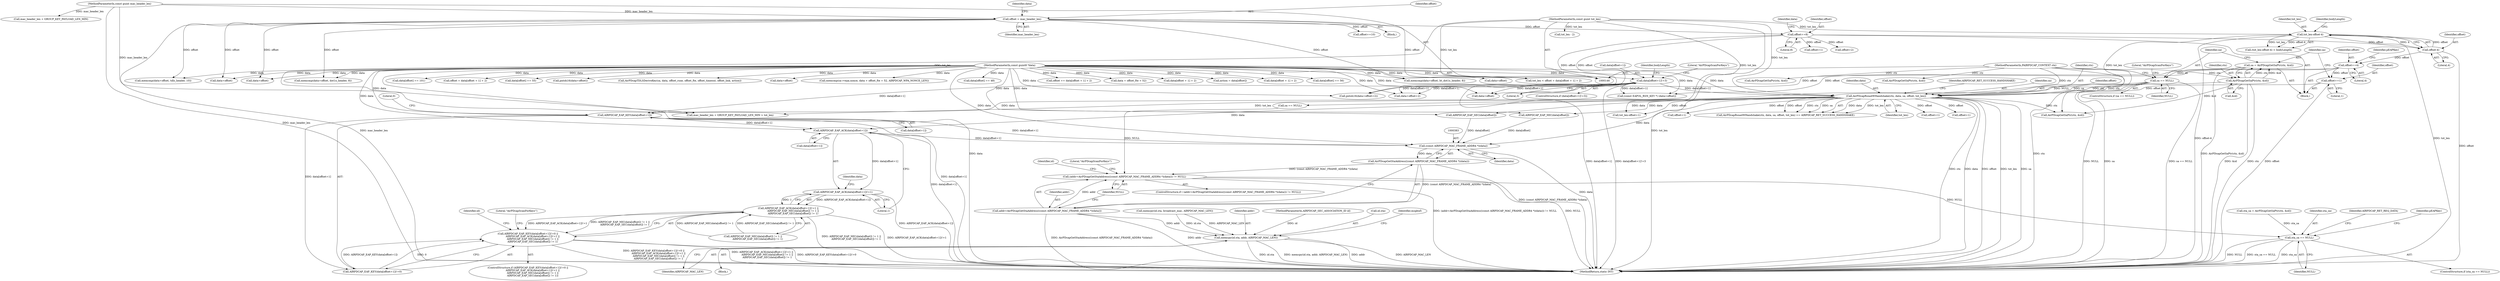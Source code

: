 digraph "0_wireshark_9b0b20b8d5f8c9f7839d58ff6c5900f7e19283b4@array" {
"1000331" [label="(Call,AIRPDCAP_EAP_ACK(data[offset+1]))"];
"1000297" [label="(Call,AirPDcapRsna4WHandshake(ctx, data, sa, offset, tot_len))"];
"1000280" [label="(Call,AirPDcapGetSaPtr(ctx, &id))"];
"1000147" [label="(MethodParameterIn,PAIRPDCAP_CONTEXT ctx)"];
"1000204" [label="(Call,data[offset+1]!=3)"];
"1000148" [label="(MethodParameterIn,const guint8 *data)"];
"1000285" [label="(Call,sa == NULL)"];
"1000278" [label="(Call,sa = AirPDcapGetSaPtr(ctx, &id))"];
"1000275" [label="(Call,offset+=1)"];
"1000246" [label="(Call,offset+=4)"];
"1000231" [label="(Call,offset-4)"];
"1000200" [label="(Call,offset+=8)"];
"1000174" [label="(Call,offset = mac_header_len)"];
"1000149" [label="(MethodParameterIn,const guint mac_header_len)"];
"1000229" [label="(Call,tot_len-offset-4)"];
"1000150" [label="(MethodParameterIn,const guint tot_len)"];
"1000322" [label="(Call,AIRPDCAP_EAP_KEY(data[offset+1]))"];
"1000330" [label="(Call,AIRPDCAP_EAP_ACK(data[offset+1])!=1)"];
"1000329" [label="(Call,AIRPDCAP_EAP_ACK(data[offset+1])!=1 ||\n            AIRPDCAP_EAP_MIC(data[offset]) != 1 ||\n            AIRPDCAP_EAP_SEC(data[offset]) != 1)"];
"1000320" [label="(Call,AIRPDCAP_EAP_KEY(data[offset+1])!=0 ||\n            AIRPDCAP_EAP_ACK(data[offset+1])!=1 ||\n            AIRPDCAP_EAP_MIC(data[offset]) != 1 ||\n            AIRPDCAP_EAP_SEC(data[offset]) != 1)"];
"1000382" [label="(Call,(const AIRPDCAP_MAC_FRAME_ADDR4 *)(data))"];
"1000381" [label="(Call,AirPDcapGetStaAddress((const AIRPDCAP_MAC_FRAME_ADDR4 *)(data)))"];
"1000378" [label="(Call,(addr=AirPDcapGetStaAddress((const AIRPDCAP_MAC_FRAME_ADDR4 *)(data))) != NULL)"];
"1000446" [label="(Call,sta_sa == NULL)"];
"1000379" [label="(Call,addr=AirPDcapGetStaAddress((const AIRPDCAP_MAC_FRAME_ADDR4 *)(data)))"];
"1000387" [label="(Call,memcpy(id.sta, addr, AIRPDCAP_MAC_LEN))"];
"1000233" [label="(Literal,4)"];
"1000276" [label="(Identifier,offset)"];
"1000182" [label="(Identifier,data)"];
"1000221" [label="(Call,data+offset+2)"];
"1000556" [label="(Call,data[offset] == 48)"];
"1000441" [label="(Call,AirPDcapGetSaPtr(ctx, &id))"];
"1000204" [label="(Call,data[offset+1]!=3)"];
"1000599" [label="(Call,tot_len < offset + data[offset + 1] + 2)"];
"1000287" [label="(Identifier,NULL)"];
"1000463" [label="(Call,tot_len-offset+1)"];
"1000248" [label="(Literal,4)"];
"1000297" [label="(Call,AirPDcapRsna4WHandshake(ctx, data, sa, offset, tot_len))"];
"1000195" [label="(Block,)"];
"1000338" [label="(Call,AIRPDCAP_EAP_MIC(data[offset]) != 1 ||\n            AIRPDCAP_EAP_SEC(data[offset]) != 1)"];
"1000385" [label="(Identifier,NULL)"];
"1000386" [label="(Block,)"];
"1000337" [label="(Literal,1)"];
"1000205" [label="(Call,data[offset+1])"];
"1000280" [label="(Call,AirPDcapGetSaPtr(ctx, &id))"];
"1000321" [label="(Call,AIRPDCAP_EAP_KEY(data[offset+1])!=0)"];
"1000175" [label="(Identifier,offset)"];
"1000445" [label="(ControlStructure,if (sta_sa == NULL))"];
"1000231" [label="(Call,offset-4)"];
"1000301" [label="(Identifier,offset)"];
"1000219" [label="(Identifier,bodyLength)"];
"1000451" [label="(Identifier,AIRPDCAP_RET_REQ_DATA)"];
"1000330" [label="(Call,AIRPDCAP_EAP_ACK(data[offset+1])!=1)"];
"1000454" [label="(Identifier,pEAPKey)"];
"1000784" [label="(MethodReturn,static INT)"];
"1000392" [label="(Identifier,AIRPDCAP_MAC_LEN)"];
"1000613" [label="(Call,offset += data[offset + 1] + 2)"];
"1000230" [label="(Identifier,tot_len)"];
"1000382" [label="(Call,(const AIRPDCAP_MAC_FRAME_ADDR4 *)(data))"];
"1000148" [label="(MethodParameterIn,const guint8 *data)"];
"1000206" [label="(Identifier,data)"];
"1000334" [label="(Call,offset+1)"];
"1000281" [label="(Identifier,ctx)"];
"1000371" [label="(Call,sa == NULL)"];
"1000200" [label="(Call,offset+=8)"];
"1000150" [label="(MethodParameterIn,const guint tot_len)"];
"1000189" [label="(Call,data+offset)"];
"1000279" [label="(Identifier,sa)"];
"1000296" [label="(Call,AirPDcapRsna4WHandshake(ctx, data, sa, offset, tot_len) == AIRPDCAP_RET_SUCCESS_HANDSHAKE)"];
"1000229" [label="(Call,tot_len-offset-4)"];
"1000379" [label="(Call,addr=AirPDcapGetStaAddress((const AIRPDCAP_MAC_FRAME_ADDR4 *)(data)))"];
"1000725" [label="(Call,data + offset_fte + 52)"];
"1000201" [label="(Identifier,offset)"];
"1000213" [label="(Literal,\"AirPDcapScanForKeys\")"];
"1000250" [label="(Identifier,pEAPKey)"];
"1000253" [label="(Call,data+offset)"];
"1000298" [label="(Identifier,ctx)"];
"1000282" [label="(Call,&id)"];
"1000353" [label="(Literal,\"AirPDcapScanForKeys\")"];
"1000210" [label="(Literal,3)"];
"1000439" [label="(Call,sta_sa = AirPDcapGetSaPtr(ctx, &id))"];
"1000615" [label="(Call,data[offset + 1] + 2)"];
"1000299" [label="(Identifier,data)"];
"1000302" [label="(Identifier,tot_len)"];
"1000234" [label="(Identifier,bodyLength)"];
"1000506" [label="(Call,action = data[offset])"];
"1000551" [label="(Call,tot_len - 2)"];
"1000277" [label="(Literal,1)"];
"1000151" [label="(MethodParameterIn,AIRPDCAP_SEC_ASSOCIATION_ID id)"];
"1000387" [label="(Call,memcpy(id.sta, addr, AIRPDCAP_MAC_LEN))"];
"1000603" [label="(Call,data[offset + 1] + 2)"];
"1000220" [label="(Call,pntoh16(data+offset+2))"];
"1000578" [label="(Call,data[offset] == 56)"];
"1000589" [label="(Call,data[offset] == 101)"];
"1000188" [label="(Call,memcmp(data+offset, bt_dot1x_header, 8))"];
"1000319" [label="(ControlStructure,if (AIRPDCAP_EAP_KEY(data[offset+1])!=0 ||\n            AIRPDCAP_EAP_ACK(data[offset+1])!=1 ||\n            AIRPDCAP_EAP_MIC(data[offset]) != 1 ||\n            AIRPDCAP_EAP_SEC(data[offset]) != 1))"];
"1000228" [label="(Call,(tot_len-offset-4) < bodyLength)"];
"1000176" [label="(Identifier,mac_header_len)"];
"1000203" [label="(ControlStructure,if (data[offset+1]!=3))"];
"1000180" [label="(Call,memcmp(data+offset, dot1x_header, 8))"];
"1000378" [label="(Call,(addr=AirPDcapGetStaAddress((const AIRPDCAP_MAC_FRAME_ADDR4 *)(data))) != NULL)"];
"1000223" [label="(Call,offset+2)"];
"1000601" [label="(Call,offset + data[offset + 1] + 2)"];
"1000465" [label="(Call,offset+1)"];
"1000202" [label="(Literal,8)"];
"1000389" [label="(Identifier,id)"];
"1000207" [label="(Call,offset+1)"];
"1000331" [label="(Call,AIRPDCAP_EAP_ACK(data[offset+1]))"];
"1000346" [label="(Call,AIRPDCAP_EAP_SEC(data[offset]))"];
"1000381" [label="(Call,AirPDcapGetStaAddress((const AIRPDCAP_MAC_FRAME_ADDR4 *)(data)))"];
"1000275" [label="(Call,offset+=1)"];
"1000380" [label="(Identifier,addr)"];
"1000320" [label="(Call,AIRPDCAP_EAP_KEY(data[offset+1])!=0 ||\n            AIRPDCAP_EAP_ACK(data[offset+1])!=1 ||\n            AIRPDCAP_EAP_MIC(data[offset]) != 1 ||\n            AIRPDCAP_EAP_SEC(data[offset]) != 1)"];
"1000503" [label="(Call,offset+=10)"];
"1000329" [label="(Call,AIRPDCAP_EAP_ACK(data[offset+1])!=1 ||\n            AIRPDCAP_EAP_MIC(data[offset]) != 1 ||\n            AIRPDCAP_EAP_SEC(data[offset]) != 1)"];
"1000434" [label="(Literal,\"AirPDcapScanForKeys\")"];
"1000388" [label="(Call,id.sta)"];
"1000471" [label="(Call,memcmp(data+offset, tdls_header, 10))"];
"1000181" [label="(Call,data+offset)"];
"1000251" [label="(Call,(const EAPOL_RSN_KEY *) (data+offset))"];
"1000394" [label="(Identifier,msgbuf)"];
"1000358" [label="(Call,memcpy(id.sta, broadcast_mac, AIRPDCAP_MAC_LEN))"];
"1000303" [label="(Identifier,AIRPDCAP_RET_SUCCESS_HANDSHAKE)"];
"1000567" [label="(Call,data[offset] == 55)"];
"1000530" [label="(Call,pntoh16(data+offset))"];
"1000307" [label="(Call,mac_header_len + GROUP_KEY_PAYLOAD_LEN_MIN > tot_len)"];
"1000342" [label="(Identifier,data)"];
"1000760" [label="(Call,AirPDcapTDLSDeriveKey(sa, data, offset_rsne, offset_fte, offset_timeout, offset_link, action))"];
"1000149" [label="(MethodParameterIn,const guint mac_header_len)"];
"1000366" [label="(Call,AirPDcapGetSaPtr(ctx, &id))"];
"1000278" [label="(Call,sa = AirPDcapGetSaPtr(ctx, &id))"];
"1000322" [label="(Call,AIRPDCAP_EAP_KEY(data[offset+1]))"];
"1000152" [label="(Block,)"];
"1000446" [label="(Call,sta_sa == NULL)"];
"1000284" [label="(ControlStructure,if (sa == NULL))"];
"1000447" [label="(Identifier,sta_sa)"];
"1000174" [label="(Call,offset = mac_header_len)"];
"1000308" [label="(Call,mac_header_len + GROUP_KEY_PAYLOAD_LEN_MIN)"];
"1000377" [label="(ControlStructure,if ( (addr=AirPDcapGetStaAddress((const AIRPDCAP_MAC_FRAME_ADDR4 *)(data))) != NULL))"];
"1000246" [label="(Call,offset+=4)"];
"1000472" [label="(Call,data+offset)"];
"1000340" [label="(Call,AIRPDCAP_EAP_MIC(data[offset]))"];
"1000531" [label="(Call,data+offset)"];
"1000391" [label="(Identifier,addr)"];
"1000290" [label="(Literal,\"AirPDcapScanForKeys\")"];
"1000247" [label="(Identifier,offset)"];
"1000328" [label="(Literal,0)"];
"1000323" [label="(Call,data[offset+1])"];
"1000286" [label="(Identifier,sa)"];
"1000232" [label="(Identifier,offset)"];
"1000360" [label="(Identifier,id)"];
"1000285" [label="(Call,sa == NULL)"];
"1000719" [label="(Call,memcmp(sa->wpa.nonce, data + offset_fte + 52, AIRPDCAP_WPA_NONCE_LEN))"];
"1000300" [label="(Identifier,sa)"];
"1000701" [label="(Call,AirPDcapGetSaPtr(ctx, &id))"];
"1000448" [label="(Identifier,NULL)"];
"1000332" [label="(Call,data[offset+1])"];
"1000384" [label="(Identifier,data)"];
"1000325" [label="(Call,offset+1)"];
"1000147" [label="(MethodParameterIn,PAIRPDCAP_CONTEXT ctx)"];
"1000331" -> "1000330"  [label="AST: "];
"1000331" -> "1000332"  [label="CFG: "];
"1000332" -> "1000331"  [label="AST: "];
"1000337" -> "1000331"  [label="CFG: "];
"1000331" -> "1000784"  [label="DDG: data[offset+1]"];
"1000331" -> "1000330"  [label="DDG: data[offset+1]"];
"1000297" -> "1000331"  [label="DDG: data"];
"1000322" -> "1000331"  [label="DDG: data[offset+1]"];
"1000148" -> "1000331"  [label="DDG: data"];
"1000331" -> "1000382"  [label="DDG: data[offset+1]"];
"1000297" -> "1000296"  [label="AST: "];
"1000297" -> "1000302"  [label="CFG: "];
"1000298" -> "1000297"  [label="AST: "];
"1000299" -> "1000297"  [label="AST: "];
"1000300" -> "1000297"  [label="AST: "];
"1000301" -> "1000297"  [label="AST: "];
"1000302" -> "1000297"  [label="AST: "];
"1000303" -> "1000297"  [label="CFG: "];
"1000297" -> "1000784"  [label="DDG: ctx"];
"1000297" -> "1000784"  [label="DDG: data"];
"1000297" -> "1000784"  [label="DDG: offset"];
"1000297" -> "1000784"  [label="DDG: tot_len"];
"1000297" -> "1000784"  [label="DDG: sa"];
"1000297" -> "1000296"  [label="DDG: data"];
"1000297" -> "1000296"  [label="DDG: tot_len"];
"1000297" -> "1000296"  [label="DDG: offset"];
"1000297" -> "1000296"  [label="DDG: ctx"];
"1000297" -> "1000296"  [label="DDG: sa"];
"1000280" -> "1000297"  [label="DDG: ctx"];
"1000147" -> "1000297"  [label="DDG: ctx"];
"1000204" -> "1000297"  [label="DDG: data[offset+1]"];
"1000148" -> "1000297"  [label="DDG: data"];
"1000285" -> "1000297"  [label="DDG: sa"];
"1000275" -> "1000297"  [label="DDG: offset"];
"1000229" -> "1000297"  [label="DDG: tot_len"];
"1000150" -> "1000297"  [label="DDG: tot_len"];
"1000297" -> "1000307"  [label="DDG: tot_len"];
"1000297" -> "1000322"  [label="DDG: data"];
"1000297" -> "1000325"  [label="DDG: offset"];
"1000297" -> "1000334"  [label="DDG: offset"];
"1000297" -> "1000340"  [label="DDG: data"];
"1000297" -> "1000346"  [label="DDG: data"];
"1000297" -> "1000366"  [label="DDG: ctx"];
"1000297" -> "1000382"  [label="DDG: data"];
"1000297" -> "1000463"  [label="DDG: offset"];
"1000297" -> "1000465"  [label="DDG: offset"];
"1000280" -> "1000278"  [label="AST: "];
"1000280" -> "1000282"  [label="CFG: "];
"1000281" -> "1000280"  [label="AST: "];
"1000282" -> "1000280"  [label="AST: "];
"1000278" -> "1000280"  [label="CFG: "];
"1000280" -> "1000784"  [label="DDG: &id"];
"1000280" -> "1000784"  [label="DDG: ctx"];
"1000280" -> "1000278"  [label="DDG: ctx"];
"1000280" -> "1000278"  [label="DDG: &id"];
"1000147" -> "1000280"  [label="DDG: ctx"];
"1000280" -> "1000366"  [label="DDG: &id"];
"1000147" -> "1000146"  [label="AST: "];
"1000147" -> "1000784"  [label="DDG: ctx"];
"1000147" -> "1000366"  [label="DDG: ctx"];
"1000147" -> "1000441"  [label="DDG: ctx"];
"1000147" -> "1000701"  [label="DDG: ctx"];
"1000204" -> "1000203"  [label="AST: "];
"1000204" -> "1000210"  [label="CFG: "];
"1000205" -> "1000204"  [label="AST: "];
"1000210" -> "1000204"  [label="AST: "];
"1000213" -> "1000204"  [label="CFG: "];
"1000219" -> "1000204"  [label="CFG: "];
"1000204" -> "1000784"  [label="DDG: data[offset+1]"];
"1000204" -> "1000784"  [label="DDG: data[offset+1]!=3"];
"1000148" -> "1000204"  [label="DDG: data"];
"1000204" -> "1000220"  [label="DDG: data[offset+1]"];
"1000204" -> "1000221"  [label="DDG: data[offset+1]"];
"1000204" -> "1000251"  [label="DDG: data[offset+1]"];
"1000204" -> "1000253"  [label="DDG: data[offset+1]"];
"1000204" -> "1000322"  [label="DDG: data[offset+1]"];
"1000148" -> "1000146"  [label="AST: "];
"1000148" -> "1000784"  [label="DDG: data"];
"1000148" -> "1000180"  [label="DDG: data"];
"1000148" -> "1000181"  [label="DDG: data"];
"1000148" -> "1000188"  [label="DDG: data"];
"1000148" -> "1000189"  [label="DDG: data"];
"1000148" -> "1000220"  [label="DDG: data"];
"1000148" -> "1000221"  [label="DDG: data"];
"1000148" -> "1000251"  [label="DDG: data"];
"1000148" -> "1000253"  [label="DDG: data"];
"1000148" -> "1000322"  [label="DDG: data"];
"1000148" -> "1000340"  [label="DDG: data"];
"1000148" -> "1000346"  [label="DDG: data"];
"1000148" -> "1000382"  [label="DDG: data"];
"1000148" -> "1000471"  [label="DDG: data"];
"1000148" -> "1000472"  [label="DDG: data"];
"1000148" -> "1000506"  [label="DDG: data"];
"1000148" -> "1000530"  [label="DDG: data"];
"1000148" -> "1000531"  [label="DDG: data"];
"1000148" -> "1000556"  [label="DDG: data"];
"1000148" -> "1000567"  [label="DDG: data"];
"1000148" -> "1000578"  [label="DDG: data"];
"1000148" -> "1000589"  [label="DDG: data"];
"1000148" -> "1000599"  [label="DDG: data"];
"1000148" -> "1000601"  [label="DDG: data"];
"1000148" -> "1000603"  [label="DDG: data"];
"1000148" -> "1000613"  [label="DDG: data"];
"1000148" -> "1000615"  [label="DDG: data"];
"1000148" -> "1000719"  [label="DDG: data"];
"1000148" -> "1000725"  [label="DDG: data"];
"1000148" -> "1000760"  [label="DDG: data"];
"1000285" -> "1000284"  [label="AST: "];
"1000285" -> "1000287"  [label="CFG: "];
"1000286" -> "1000285"  [label="AST: "];
"1000287" -> "1000285"  [label="AST: "];
"1000290" -> "1000285"  [label="CFG: "];
"1000298" -> "1000285"  [label="CFG: "];
"1000285" -> "1000784"  [label="DDG: sa"];
"1000285" -> "1000784"  [label="DDG: sa == NULL"];
"1000285" -> "1000784"  [label="DDG: NULL"];
"1000278" -> "1000285"  [label="DDG: sa"];
"1000285" -> "1000371"  [label="DDG: NULL"];
"1000278" -> "1000195"  [label="AST: "];
"1000279" -> "1000278"  [label="AST: "];
"1000286" -> "1000278"  [label="CFG: "];
"1000278" -> "1000784"  [label="DDG: AirPDcapGetSaPtr(ctx, &id)"];
"1000275" -> "1000195"  [label="AST: "];
"1000275" -> "1000277"  [label="CFG: "];
"1000276" -> "1000275"  [label="AST: "];
"1000277" -> "1000275"  [label="AST: "];
"1000279" -> "1000275"  [label="CFG: "];
"1000275" -> "1000784"  [label="DDG: offset"];
"1000246" -> "1000275"  [label="DDG: offset"];
"1000246" -> "1000195"  [label="AST: "];
"1000246" -> "1000248"  [label="CFG: "];
"1000247" -> "1000246"  [label="AST: "];
"1000248" -> "1000246"  [label="AST: "];
"1000250" -> "1000246"  [label="CFG: "];
"1000231" -> "1000246"  [label="DDG: offset"];
"1000246" -> "1000251"  [label="DDG: offset"];
"1000246" -> "1000253"  [label="DDG: offset"];
"1000231" -> "1000229"  [label="AST: "];
"1000231" -> "1000233"  [label="CFG: "];
"1000232" -> "1000231"  [label="AST: "];
"1000233" -> "1000231"  [label="AST: "];
"1000229" -> "1000231"  [label="CFG: "];
"1000231" -> "1000784"  [label="DDG: offset"];
"1000231" -> "1000229"  [label="DDG: offset"];
"1000231" -> "1000229"  [label="DDG: 4"];
"1000200" -> "1000231"  [label="DDG: offset"];
"1000200" -> "1000195"  [label="AST: "];
"1000200" -> "1000202"  [label="CFG: "];
"1000201" -> "1000200"  [label="AST: "];
"1000202" -> "1000200"  [label="AST: "];
"1000206" -> "1000200"  [label="CFG: "];
"1000174" -> "1000200"  [label="DDG: offset"];
"1000200" -> "1000207"  [label="DDG: offset"];
"1000200" -> "1000220"  [label="DDG: offset"];
"1000200" -> "1000221"  [label="DDG: offset"];
"1000200" -> "1000223"  [label="DDG: offset"];
"1000174" -> "1000152"  [label="AST: "];
"1000174" -> "1000176"  [label="CFG: "];
"1000175" -> "1000174"  [label="AST: "];
"1000176" -> "1000174"  [label="AST: "];
"1000182" -> "1000174"  [label="CFG: "];
"1000174" -> "1000784"  [label="DDG: mac_header_len"];
"1000149" -> "1000174"  [label="DDG: mac_header_len"];
"1000174" -> "1000180"  [label="DDG: offset"];
"1000174" -> "1000181"  [label="DDG: offset"];
"1000174" -> "1000188"  [label="DDG: offset"];
"1000174" -> "1000189"  [label="DDG: offset"];
"1000174" -> "1000471"  [label="DDG: offset"];
"1000174" -> "1000472"  [label="DDG: offset"];
"1000174" -> "1000503"  [label="DDG: offset"];
"1000149" -> "1000146"  [label="AST: "];
"1000149" -> "1000784"  [label="DDG: mac_header_len"];
"1000149" -> "1000307"  [label="DDG: mac_header_len"];
"1000149" -> "1000308"  [label="DDG: mac_header_len"];
"1000229" -> "1000228"  [label="AST: "];
"1000230" -> "1000229"  [label="AST: "];
"1000234" -> "1000229"  [label="CFG: "];
"1000229" -> "1000784"  [label="DDG: offset-4"];
"1000229" -> "1000784"  [label="DDG: tot_len"];
"1000229" -> "1000228"  [label="DDG: tot_len"];
"1000229" -> "1000228"  [label="DDG: offset-4"];
"1000150" -> "1000229"  [label="DDG: tot_len"];
"1000150" -> "1000146"  [label="AST: "];
"1000150" -> "1000784"  [label="DDG: tot_len"];
"1000150" -> "1000307"  [label="DDG: tot_len"];
"1000150" -> "1000463"  [label="DDG: tot_len"];
"1000150" -> "1000551"  [label="DDG: tot_len"];
"1000150" -> "1000599"  [label="DDG: tot_len"];
"1000322" -> "1000321"  [label="AST: "];
"1000322" -> "1000323"  [label="CFG: "];
"1000323" -> "1000322"  [label="AST: "];
"1000328" -> "1000322"  [label="CFG: "];
"1000322" -> "1000784"  [label="DDG: data[offset+1]"];
"1000322" -> "1000321"  [label="DDG: data[offset+1]"];
"1000322" -> "1000382"  [label="DDG: data[offset+1]"];
"1000330" -> "1000329"  [label="AST: "];
"1000330" -> "1000337"  [label="CFG: "];
"1000337" -> "1000330"  [label="AST: "];
"1000342" -> "1000330"  [label="CFG: "];
"1000329" -> "1000330"  [label="CFG: "];
"1000330" -> "1000784"  [label="DDG: AIRPDCAP_EAP_ACK(data[offset+1])"];
"1000330" -> "1000329"  [label="DDG: AIRPDCAP_EAP_ACK(data[offset+1])"];
"1000330" -> "1000329"  [label="DDG: 1"];
"1000329" -> "1000320"  [label="AST: "];
"1000329" -> "1000338"  [label="CFG: "];
"1000338" -> "1000329"  [label="AST: "];
"1000320" -> "1000329"  [label="CFG: "];
"1000329" -> "1000784"  [label="DDG: AIRPDCAP_EAP_MIC(data[offset]) != 1 ||\n            AIRPDCAP_EAP_SEC(data[offset]) != 1"];
"1000329" -> "1000784"  [label="DDG: AIRPDCAP_EAP_ACK(data[offset+1])!=1"];
"1000329" -> "1000320"  [label="DDG: AIRPDCAP_EAP_ACK(data[offset+1])!=1"];
"1000329" -> "1000320"  [label="DDG: AIRPDCAP_EAP_MIC(data[offset]) != 1 ||\n            AIRPDCAP_EAP_SEC(data[offset]) != 1"];
"1000338" -> "1000329"  [label="DDG: AIRPDCAP_EAP_MIC(data[offset]) != 1"];
"1000338" -> "1000329"  [label="DDG: AIRPDCAP_EAP_SEC(data[offset]) != 1"];
"1000320" -> "1000319"  [label="AST: "];
"1000320" -> "1000321"  [label="CFG: "];
"1000321" -> "1000320"  [label="AST: "];
"1000353" -> "1000320"  [label="CFG: "];
"1000360" -> "1000320"  [label="CFG: "];
"1000320" -> "1000784"  [label="DDG: AIRPDCAP_EAP_ACK(data[offset+1])!=1 ||\n            AIRPDCAP_EAP_MIC(data[offset]) != 1 ||\n            AIRPDCAP_EAP_SEC(data[offset]) != 1"];
"1000320" -> "1000784"  [label="DDG: AIRPDCAP_EAP_KEY(data[offset+1])!=0"];
"1000320" -> "1000784"  [label="DDG: AIRPDCAP_EAP_KEY(data[offset+1])!=0 ||\n            AIRPDCAP_EAP_ACK(data[offset+1])!=1 ||\n            AIRPDCAP_EAP_MIC(data[offset]) != 1 ||\n            AIRPDCAP_EAP_SEC(data[offset]) != 1"];
"1000321" -> "1000320"  [label="DDG: AIRPDCAP_EAP_KEY(data[offset+1])"];
"1000321" -> "1000320"  [label="DDG: 0"];
"1000382" -> "1000381"  [label="AST: "];
"1000382" -> "1000384"  [label="CFG: "];
"1000383" -> "1000382"  [label="AST: "];
"1000384" -> "1000382"  [label="AST: "];
"1000381" -> "1000382"  [label="CFG: "];
"1000382" -> "1000784"  [label="DDG: data"];
"1000382" -> "1000381"  [label="DDG: data"];
"1000346" -> "1000382"  [label="DDG: data[offset]"];
"1000340" -> "1000382"  [label="DDG: data[offset]"];
"1000381" -> "1000379"  [label="AST: "];
"1000379" -> "1000381"  [label="CFG: "];
"1000381" -> "1000784"  [label="DDG: (const AIRPDCAP_MAC_FRAME_ADDR4 *)(data)"];
"1000381" -> "1000378"  [label="DDG: (const AIRPDCAP_MAC_FRAME_ADDR4 *)(data)"];
"1000381" -> "1000379"  [label="DDG: (const AIRPDCAP_MAC_FRAME_ADDR4 *)(data)"];
"1000378" -> "1000377"  [label="AST: "];
"1000378" -> "1000385"  [label="CFG: "];
"1000379" -> "1000378"  [label="AST: "];
"1000385" -> "1000378"  [label="AST: "];
"1000389" -> "1000378"  [label="CFG: "];
"1000434" -> "1000378"  [label="CFG: "];
"1000378" -> "1000784"  [label="DDG: (addr=AirPDcapGetStaAddress((const AIRPDCAP_MAC_FRAME_ADDR4 *)(data))) != NULL"];
"1000378" -> "1000784"  [label="DDG: NULL"];
"1000379" -> "1000378"  [label="DDG: addr"];
"1000371" -> "1000378"  [label="DDG: NULL"];
"1000378" -> "1000446"  [label="DDG: NULL"];
"1000446" -> "1000445"  [label="AST: "];
"1000446" -> "1000448"  [label="CFG: "];
"1000447" -> "1000446"  [label="AST: "];
"1000448" -> "1000446"  [label="AST: "];
"1000451" -> "1000446"  [label="CFG: "];
"1000454" -> "1000446"  [label="CFG: "];
"1000446" -> "1000784"  [label="DDG: sta_sa == NULL"];
"1000446" -> "1000784"  [label="DDG: sta_sa"];
"1000446" -> "1000784"  [label="DDG: NULL"];
"1000439" -> "1000446"  [label="DDG: sta_sa"];
"1000380" -> "1000379"  [label="AST: "];
"1000385" -> "1000379"  [label="CFG: "];
"1000379" -> "1000784"  [label="DDG: addr"];
"1000379" -> "1000784"  [label="DDG: AirPDcapGetStaAddress((const AIRPDCAP_MAC_FRAME_ADDR4 *)(data))"];
"1000379" -> "1000387"  [label="DDG: addr"];
"1000387" -> "1000386"  [label="AST: "];
"1000387" -> "1000392"  [label="CFG: "];
"1000388" -> "1000387"  [label="AST: "];
"1000391" -> "1000387"  [label="AST: "];
"1000392" -> "1000387"  [label="AST: "];
"1000394" -> "1000387"  [label="CFG: "];
"1000387" -> "1000784"  [label="DDG: AIRPDCAP_MAC_LEN"];
"1000387" -> "1000784"  [label="DDG: id.sta"];
"1000387" -> "1000784"  [label="DDG: memcpy(id.sta, addr, AIRPDCAP_MAC_LEN)"];
"1000387" -> "1000784"  [label="DDG: addr"];
"1000358" -> "1000387"  [label="DDG: id.sta"];
"1000358" -> "1000387"  [label="DDG: AIRPDCAP_MAC_LEN"];
"1000151" -> "1000387"  [label="DDG: id"];
}
